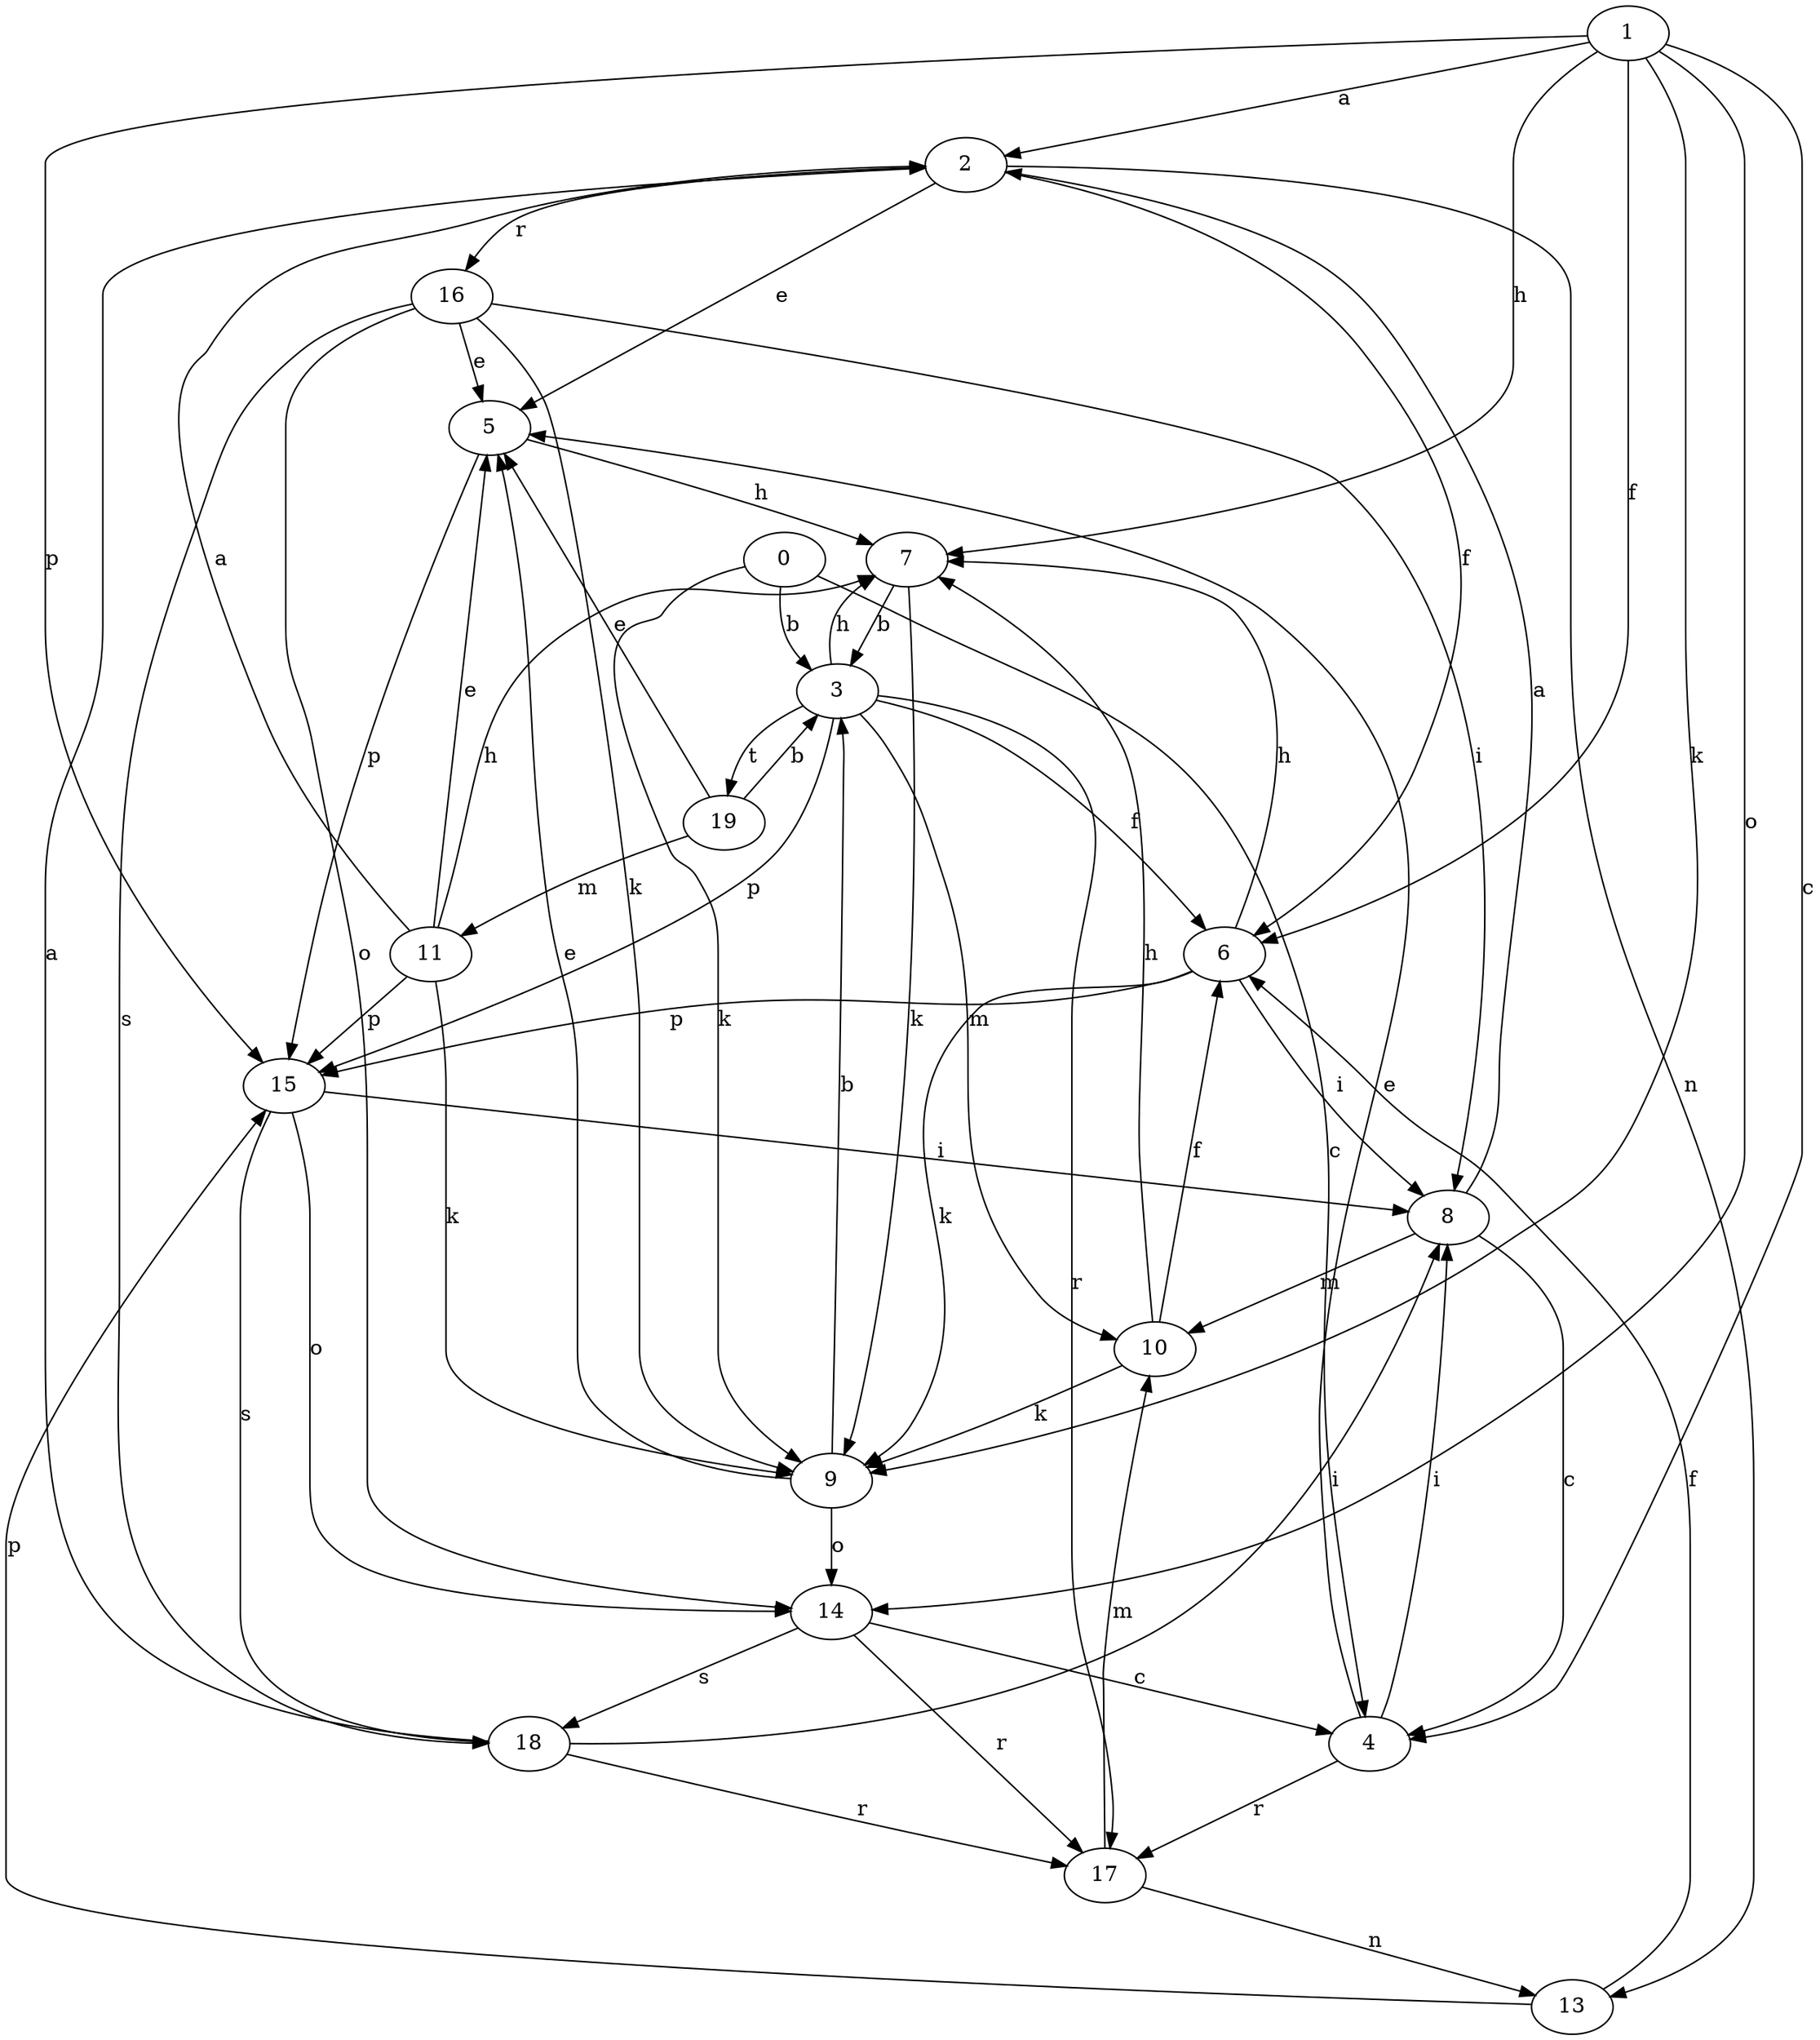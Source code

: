 strict digraph  {
1;
2;
3;
0;
4;
5;
6;
7;
8;
9;
10;
11;
13;
14;
15;
16;
17;
18;
19;
1 -> 2  [label=a];
1 -> 4  [label=c];
1 -> 6  [label=f];
1 -> 7  [label=h];
1 -> 9  [label=k];
1 -> 14  [label=o];
1 -> 15  [label=p];
2 -> 5  [label=e];
2 -> 6  [label=f];
2 -> 13  [label=n];
2 -> 16  [label=r];
3 -> 6  [label=f];
3 -> 7  [label=h];
3 -> 10  [label=m];
3 -> 15  [label=p];
3 -> 17  [label=r];
3 -> 19  [label=t];
0 -> 3  [label=b];
0 -> 4  [label=c];
0 -> 9  [label=k];
4 -> 5  [label=e];
4 -> 8  [label=i];
4 -> 17  [label=r];
5 -> 7  [label=h];
5 -> 15  [label=p];
6 -> 7  [label=h];
6 -> 8  [label=i];
6 -> 9  [label=k];
6 -> 15  [label=p];
7 -> 3  [label=b];
7 -> 9  [label=k];
8 -> 2  [label=a];
8 -> 4  [label=c];
8 -> 10  [label=m];
9 -> 3  [label=b];
9 -> 5  [label=e];
9 -> 14  [label=o];
10 -> 6  [label=f];
10 -> 7  [label=h];
10 -> 9  [label=k];
11 -> 2  [label=a];
11 -> 5  [label=e];
11 -> 7  [label=h];
11 -> 9  [label=k];
11 -> 15  [label=p];
13 -> 6  [label=f];
13 -> 15  [label=p];
14 -> 4  [label=c];
14 -> 17  [label=r];
14 -> 18  [label=s];
15 -> 8  [label=i];
15 -> 14  [label=o];
15 -> 18  [label=s];
16 -> 5  [label=e];
16 -> 8  [label=i];
16 -> 9  [label=k];
16 -> 14  [label=o];
16 -> 18  [label=s];
17 -> 10  [label=m];
17 -> 13  [label=n];
18 -> 2  [label=a];
18 -> 8  [label=i];
18 -> 17  [label=r];
19 -> 3  [label=b];
19 -> 5  [label=e];
19 -> 11  [label=m];
}
